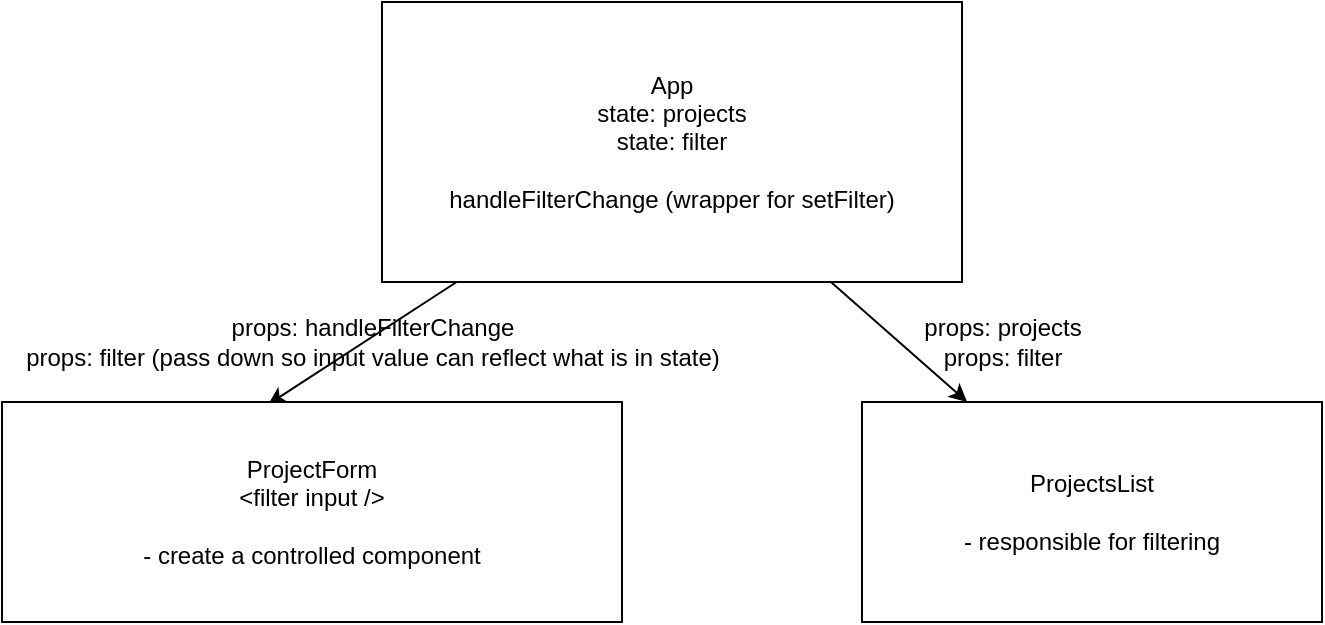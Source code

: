 <mxfile>
    <diagram id="faeSXg8f0V2fyYmfKQ99" name="Page-1">
        <mxGraphModel dx="690" dy="450" grid="1" gridSize="10" guides="1" tooltips="1" connect="1" arrows="1" fold="1" page="1" pageScale="1" pageWidth="850" pageHeight="1100" math="0" shadow="0">
            <root>
                <mxCell id="0"/>
                <mxCell id="1" parent="0"/>
                <mxCell id="10" style="edgeStyle=none;html=1;entryX=0.429;entryY=0.012;entryDx=0;entryDy=0;entryPerimeter=0;" edge="1" parent="1" source="8" target="9">
                    <mxGeometry relative="1" as="geometry"/>
                </mxCell>
                <mxCell id="14" style="edgeStyle=none;html=1;" edge="1" parent="1" source="8" target="13">
                    <mxGeometry relative="1" as="geometry"/>
                </mxCell>
                <mxCell id="8" value="App&lt;br&gt;state: projects&lt;br&gt;state: filter&lt;br&gt;&lt;br&gt;handleFilterChange (wrapper for setFilter)&lt;br&gt;" style="whiteSpace=wrap;html=1;" vertex="1" parent="1">
                    <mxGeometry x="370" y="90" width="290" height="140" as="geometry"/>
                </mxCell>
                <mxCell id="9" value="ProjectForm&lt;br&gt;&amp;lt;filter input /&amp;gt;&lt;br&gt;&lt;br&gt;- create a controlled component" style="whiteSpace=wrap;html=1;" vertex="1" parent="1">
                    <mxGeometry x="180" y="290" width="310" height="110" as="geometry"/>
                </mxCell>
                <mxCell id="13" value="ProjectsList&lt;br&gt;&lt;br&gt;- responsible for filtering" style="whiteSpace=wrap;html=1;" vertex="1" parent="1">
                    <mxGeometry x="610" y="290" width="230" height="110" as="geometry"/>
                </mxCell>
                <mxCell id="15" value="props: projects&lt;br&gt;props: filter" style="text;html=1;align=center;verticalAlign=middle;resizable=0;points=[];autosize=1;strokeColor=none;fillColor=none;" vertex="1" parent="1">
                    <mxGeometry x="630" y="240" width="100" height="40" as="geometry"/>
                </mxCell>
                <mxCell id="16" value="props: handleFilterChange&lt;br&gt;props: filter (pass down so input value can reflect what is in state)" style="text;html=1;align=center;verticalAlign=middle;resizable=0;points=[];autosize=1;strokeColor=none;fillColor=none;" vertex="1" parent="1">
                    <mxGeometry x="180" y="240" width="370" height="40" as="geometry"/>
                </mxCell>
            </root>
        </mxGraphModel>
    </diagram>
</mxfile>